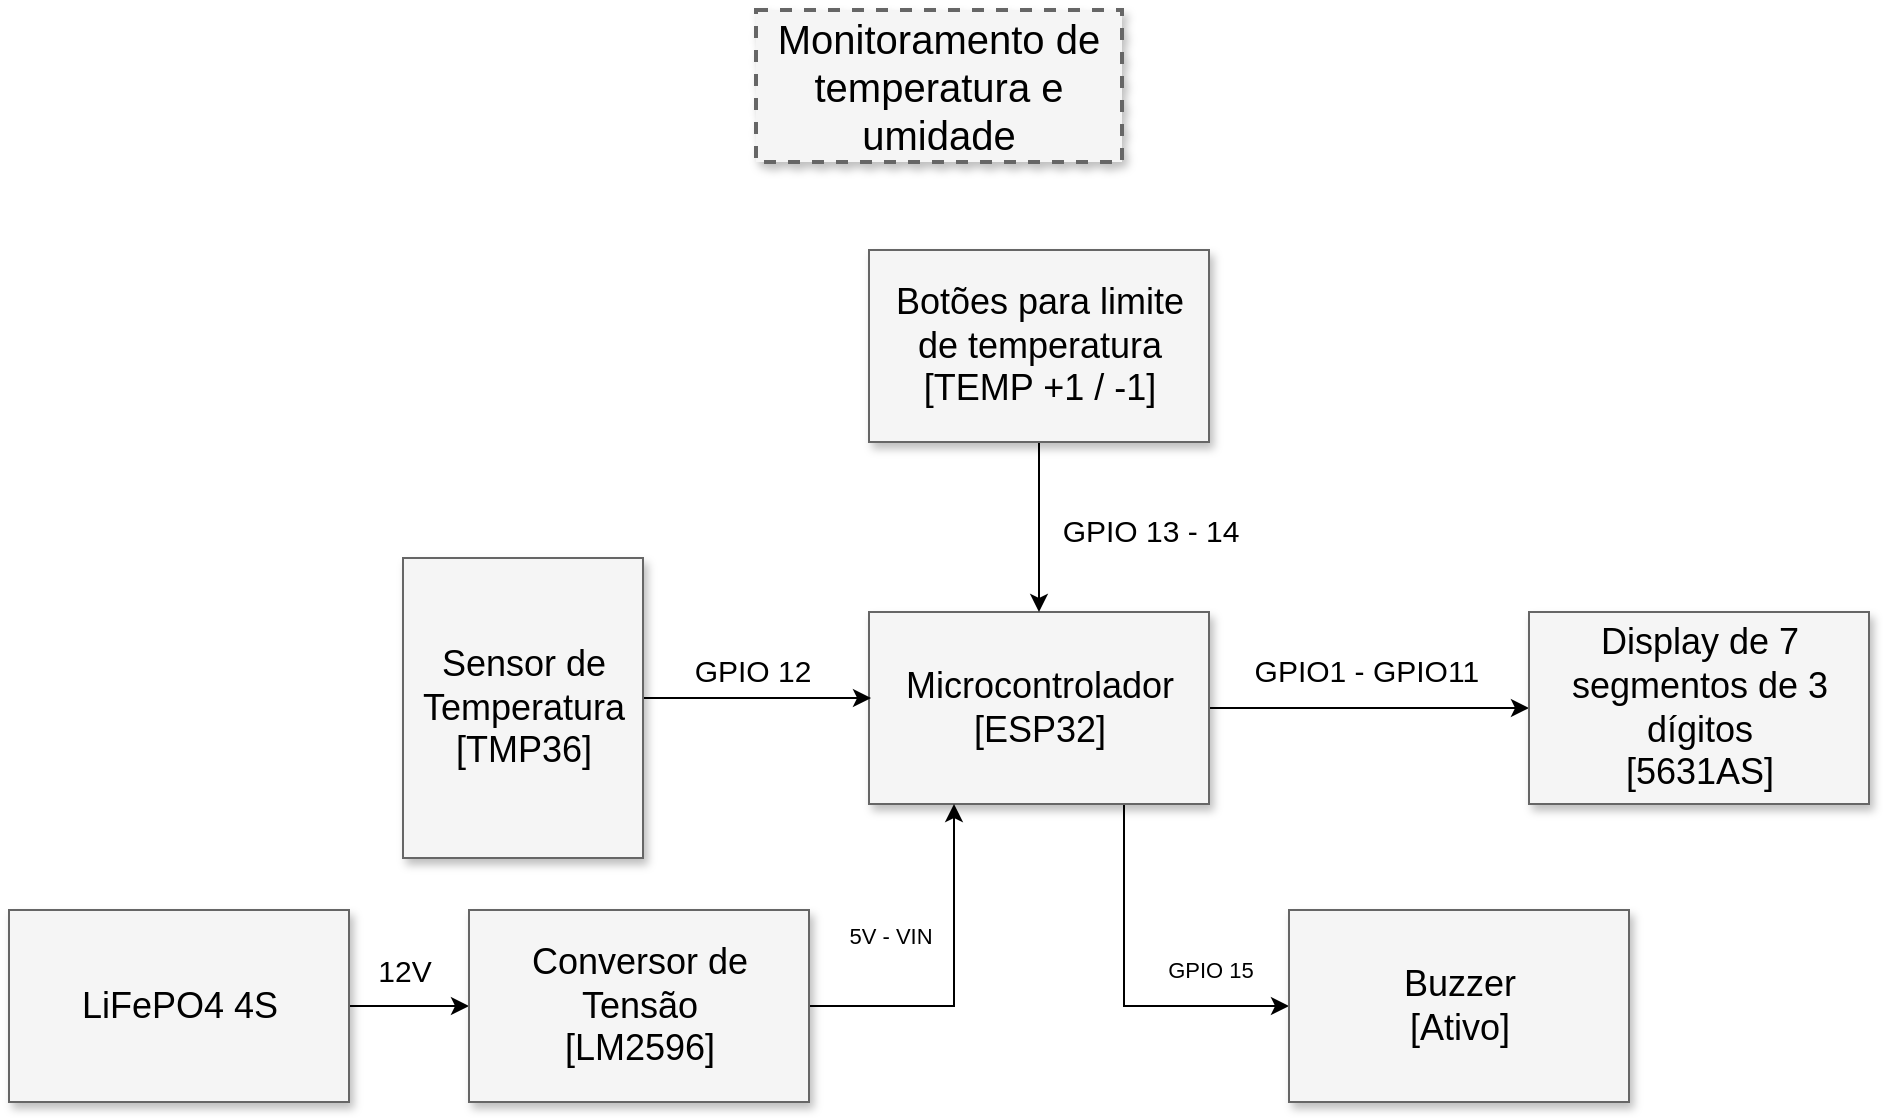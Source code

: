 <mxfile version="28.2.0">
  <diagram name="Page-1" id="90a13364-a465-7bf4-72fc-28e22215d7a0">
    <mxGraphModel dx="1979" dy="1126" grid="1" gridSize="10" guides="1" tooltips="1" connect="1" arrows="1" fold="1" page="1" pageScale="1.5" pageWidth="1169" pageHeight="826" background="none" math="0" shadow="0">
      <root>
        <mxCell id="0" style=";html=1;" />
        <mxCell id="1" style=";html=1;" parent="0" />
        <mxCell id="3a17f1ce550125da-1" value="Monitoramento de temperatura e umidade" style="whiteSpace=wrap;html=1;shadow=1;fontSize=20;fillColor=#f5f5f5;strokeColor=#666666;strokeWidth=2;dashed=1;" parent="1" vertex="1">
          <mxGeometry x="785" y="80" width="183" height="76" as="geometry" />
        </mxCell>
        <mxCell id="qL-fAgGZSHP51q2dSLKx-2" style="edgeStyle=orthogonalEdgeStyle;rounded=0;orthogonalLoop=1;jettySize=auto;html=1;exitX=1;exitY=0.5;exitDx=0;exitDy=0;" parent="1" source="3a17f1ce550125da-2" target="qL-fAgGZSHP51q2dSLKx-1" edge="1">
          <mxGeometry relative="1" as="geometry" />
        </mxCell>
        <mxCell id="qL-fAgGZSHP51q2dSLKx-4" value="&lt;span style=&quot;font-size: 15px;&quot;&gt;GPIO1 - GPIO11&amp;nbsp;&lt;/span&gt;" style="edgeLabel;html=1;align=center;verticalAlign=middle;resizable=0;points=[];" parent="qL-fAgGZSHP51q2dSLKx-2" connectable="0" vertex="1">
          <mxGeometry x="0.052" y="1" relative="1" as="geometry">
            <mxPoint x="-4" y="-18" as="offset" />
          </mxGeometry>
        </mxCell>
        <mxCell id="qL-fAgGZSHP51q2dSLKx-9" style="edgeStyle=orthogonalEdgeStyle;rounded=0;orthogonalLoop=1;jettySize=auto;html=1;exitX=0.75;exitY=1;exitDx=0;exitDy=0;entryX=0;entryY=0.5;entryDx=0;entryDy=0;" parent="1" source="3a17f1ce550125da-2" target="qL-fAgGZSHP51q2dSLKx-8" edge="1">
          <mxGeometry relative="1" as="geometry" />
        </mxCell>
        <mxCell id="q4dB8ZygXTarwghqD8ag-7" value="GPIO 15" style="edgeLabel;html=1;align=center;verticalAlign=middle;resizable=0;points=[];" vertex="1" connectable="0" parent="qL-fAgGZSHP51q2dSLKx-9">
          <mxGeometry x="0.011" y="3" relative="1" as="geometry">
            <mxPoint x="40" y="-10" as="offset" />
          </mxGeometry>
        </mxCell>
        <mxCell id="3a17f1ce550125da-2" value="Microcontrolador&lt;div&gt;[ESP32]&lt;/div&gt;" style="whiteSpace=wrap;html=1;shadow=1;fontSize=18;fillColor=#f5f5f5;strokeColor=#666666;" parent="1" vertex="1">
          <mxGeometry x="841.5" y="381" width="170" height="96" as="geometry" />
        </mxCell>
        <mxCell id="3a17f1ce550125da-20" style="edgeStyle=elbowEdgeStyle;rounded=0;html=1;startArrow=none;startFill=0;jettySize=auto;orthogonalLoop=1;fontSize=18;elbow=vertical;entryX=0.006;entryY=0.438;entryDx=0;entryDy=0;entryPerimeter=0;exitX=0.983;exitY=0.56;exitDx=0;exitDy=0;exitPerimeter=0;" parent="1" source="3a17f1ce550125da-8" target="3a17f1ce550125da-2" edge="1">
          <mxGeometry relative="1" as="geometry">
            <Array as="points">
              <mxPoint x="768.5" y="424" />
            </Array>
          </mxGeometry>
        </mxCell>
        <mxCell id="qL-fAgGZSHP51q2dSLKx-3" value="GPIO 12" style="edgeLabel;html=1;align=center;verticalAlign=middle;resizable=0;points=[];fontSize=15;" parent="3a17f1ce550125da-20" connectable="0" vertex="1">
          <mxGeometry x="0.069" relative="1" as="geometry">
            <mxPoint y="-14" as="offset" />
          </mxGeometry>
        </mxCell>
        <mxCell id="3a17f1ce550125da-8" value="Sensor de Temperatura&lt;div&gt;[TMP36]&lt;/div&gt;" style="whiteSpace=wrap;html=1;shadow=1;fontSize=18;fillColor=#f5f5f5;strokeColor=#666666;" parent="1" vertex="1">
          <mxGeometry x="608.5" y="354" width="120" height="150" as="geometry" />
        </mxCell>
        <mxCell id="qL-fAgGZSHP51q2dSLKx-1" value="Display de 7 segmentos de 3 dígitos&lt;div&gt;[5631AS]&lt;/div&gt;" style="whiteSpace=wrap;html=1;shadow=1;fontSize=18;fillColor=#f5f5f5;strokeColor=#666666;" parent="1" vertex="1">
          <mxGeometry x="1171.5" y="381" width="170" height="96" as="geometry" />
        </mxCell>
        <mxCell id="qL-fAgGZSHP51q2dSLKx-6" style="edgeStyle=orthogonalEdgeStyle;rounded=0;orthogonalLoop=1;jettySize=auto;html=1;exitX=0.5;exitY=1;exitDx=0;exitDy=0;" parent="1" source="qL-fAgGZSHP51q2dSLKx-5" target="3a17f1ce550125da-2" edge="1">
          <mxGeometry relative="1" as="geometry" />
        </mxCell>
        <mxCell id="qL-fAgGZSHP51q2dSLKx-7" value="&lt;span style=&quot;font-size: 15px;&quot;&gt;GPIO 13 - 14&lt;/span&gt;" style="edgeLabel;html=1;align=center;verticalAlign=middle;resizable=0;points=[];" parent="qL-fAgGZSHP51q2dSLKx-6" connectable="0" vertex="1">
          <mxGeometry x="0.205" y="1" relative="1" as="geometry">
            <mxPoint x="54" y="-7" as="offset" />
          </mxGeometry>
        </mxCell>
        <mxCell id="qL-fAgGZSHP51q2dSLKx-5" value="Botões para limite de temperatura&lt;div&gt;[TEMP +1 / -1]&lt;/div&gt;" style="whiteSpace=wrap;html=1;shadow=1;fontSize=18;fillColor=#f5f5f5;strokeColor=#666666;" parent="1" vertex="1">
          <mxGeometry x="841.5" y="200" width="170" height="96" as="geometry" />
        </mxCell>
        <mxCell id="qL-fAgGZSHP51q2dSLKx-8" value="Buzzer&lt;div&gt;[Ativo]&lt;/div&gt;" style="whiteSpace=wrap;html=1;shadow=1;fontSize=18;fillColor=#f5f5f5;strokeColor=#666666;" parent="1" vertex="1">
          <mxGeometry x="1051.5" y="530" width="170" height="96" as="geometry" />
        </mxCell>
        <mxCell id="q4dB8ZygXTarwghqD8ag-3" style="edgeStyle=orthogonalEdgeStyle;rounded=0;orthogonalLoop=1;jettySize=auto;html=1;exitX=1;exitY=0.5;exitDx=0;exitDy=0;" edge="1" parent="1" source="q4dB8ZygXTarwghqD8ag-1" target="q4dB8ZygXTarwghqD8ag-2">
          <mxGeometry relative="1" as="geometry" />
        </mxCell>
        <mxCell id="q4dB8ZygXTarwghqD8ag-4" value="&lt;font style=&quot;font-size: 15px;&quot;&gt;12V&lt;/font&gt;" style="edgeLabel;html=1;align=center;verticalAlign=middle;resizable=0;points=[];" vertex="1" connectable="0" parent="q4dB8ZygXTarwghqD8ag-3">
          <mxGeometry x="-0.189" y="-2" relative="1" as="geometry">
            <mxPoint x="3" y="-20" as="offset" />
          </mxGeometry>
        </mxCell>
        <mxCell id="q4dB8ZygXTarwghqD8ag-1" value="LiFePO4 4S" style="whiteSpace=wrap;html=1;shadow=1;fontSize=18;fillColor=#f5f5f5;strokeColor=#666666;" vertex="1" parent="1">
          <mxGeometry x="411.5" y="530" width="170" height="96" as="geometry" />
        </mxCell>
        <mxCell id="q4dB8ZygXTarwghqD8ag-5" style="edgeStyle=orthogonalEdgeStyle;rounded=0;orthogonalLoop=1;jettySize=auto;html=1;exitX=1;exitY=0.5;exitDx=0;exitDy=0;entryX=0.25;entryY=1;entryDx=0;entryDy=0;" edge="1" parent="1" source="q4dB8ZygXTarwghqD8ag-2" target="3a17f1ce550125da-2">
          <mxGeometry relative="1" as="geometry" />
        </mxCell>
        <mxCell id="q4dB8ZygXTarwghqD8ag-6" value="5V - VIN" style="edgeLabel;html=1;align=center;verticalAlign=middle;resizable=0;points=[];" vertex="1" connectable="0" parent="q4dB8ZygXTarwghqD8ag-5">
          <mxGeometry x="0.237" y="-1" relative="1" as="geometry">
            <mxPoint x="-33" as="offset" />
          </mxGeometry>
        </mxCell>
        <mxCell id="q4dB8ZygXTarwghqD8ag-2" value="Conversor de Tensão&lt;div&gt;[LM2596]&lt;/div&gt;" style="whiteSpace=wrap;html=1;shadow=1;fontSize=18;fillColor=#f5f5f5;strokeColor=#666666;" vertex="1" parent="1">
          <mxGeometry x="641.5" y="530" width="170" height="96" as="geometry" />
        </mxCell>
      </root>
    </mxGraphModel>
  </diagram>
</mxfile>
